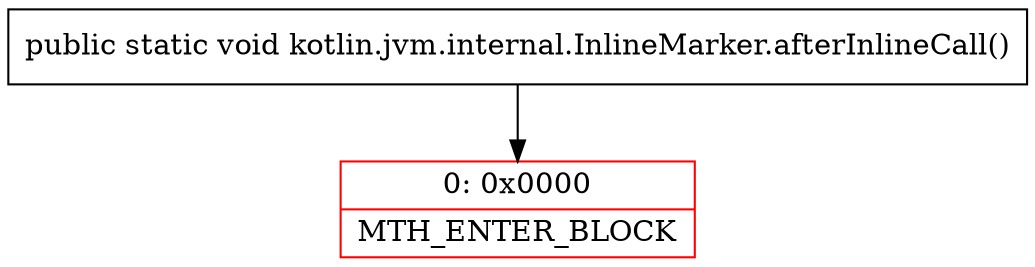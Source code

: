 digraph "CFG forkotlin.jvm.internal.InlineMarker.afterInlineCall()V" {
subgraph cluster_Region_564719037 {
label = "R(0)";
node [shape=record,color=blue];
}
Node_0 [shape=record,color=red,label="{0\:\ 0x0000|MTH_ENTER_BLOCK\l}"];
MethodNode[shape=record,label="{public static void kotlin.jvm.internal.InlineMarker.afterInlineCall() }"];
MethodNode -> Node_0;
}


